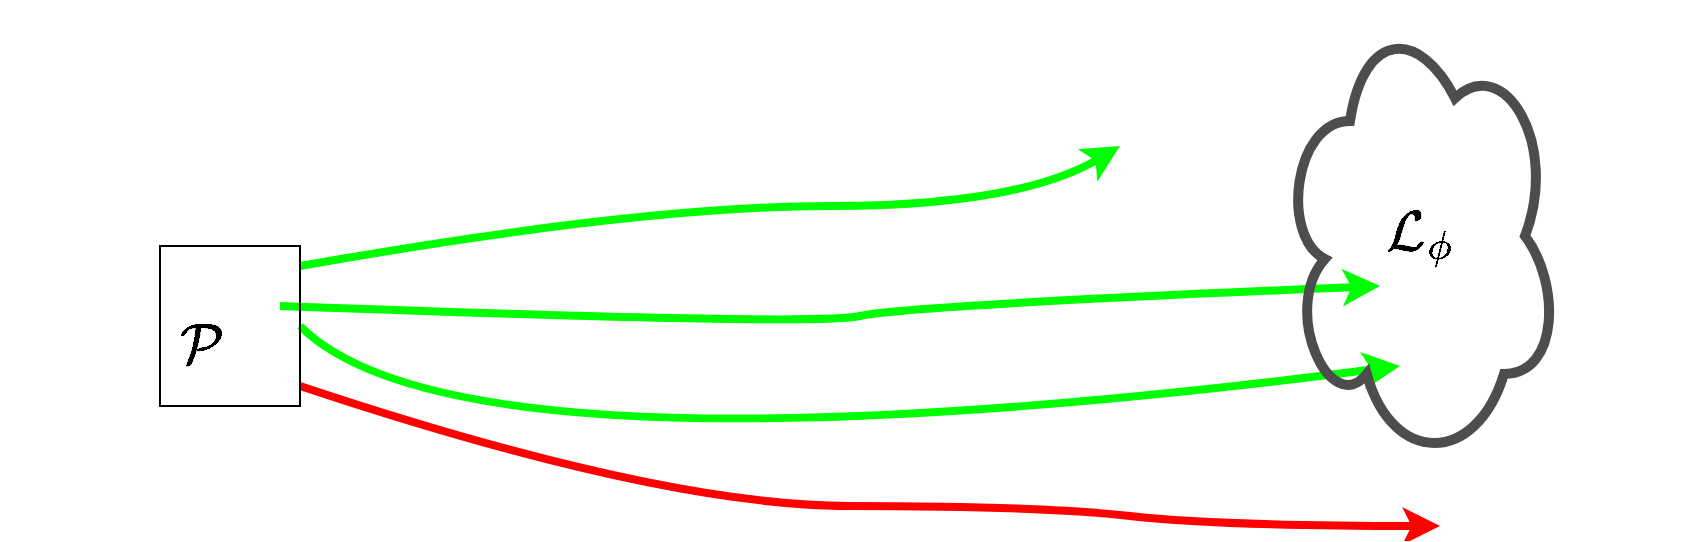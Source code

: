 <mxfile version="15.8.6" type="dropbox"><diagram id="AgYvH0QiqBimhP9EXlRk" name="Page-1"><mxGraphModel dx="1350" dy="793" grid="1" gridSize="10" guides="1" tooltips="1" connect="1" arrows="1" fold="1" page="1" pageScale="1" pageWidth="850" pageHeight="1100" math="1" shadow="0"><root><mxCell id="0"/><mxCell id="1" parent="0"/><mxCell id="PtZ4jTgs6A3w9TH1I5qp-2" value="" style="curved=1;endArrow=classic;html=1;rounded=0;strokeWidth=4;fillColor=#0000FF;strokeColor=#00FF00;" parent="1" edge="1"><mxGeometry width="50" height="50" relative="1" as="geometry"><mxPoint x="140" y="380" as="sourcePoint"/><mxPoint x="690" y="370" as="targetPoint"/><Array as="points"><mxPoint x="410" y="390"/><mxPoint x="450" y="380"/></Array></mxGeometry></mxCell><mxCell id="PtZ4jTgs6A3w9TH1I5qp-3" value="" style="curved=1;endArrow=classic;html=1;rounded=0;strokeWidth=4;fillColor=#00FF00;strokeColor=#00FF00;" parent="1" edge="1"><mxGeometry width="50" height="50" relative="1" as="geometry"><mxPoint x="150" y="360" as="sourcePoint"/><mxPoint x="560" y="300" as="targetPoint"/><Array as="points"><mxPoint x="320" y="330"/><mxPoint x="510" y="330"/></Array></mxGeometry></mxCell><mxCell id="PtZ4jTgs6A3w9TH1I5qp-4" value="" style="curved=1;endArrow=classic;html=1;rounded=0;strokeWidth=4;fillColor=#0000FF;strokeColor=#00FF00;" parent="1" edge="1"><mxGeometry width="50" height="50" relative="1" as="geometry"><mxPoint x="150" y="390" as="sourcePoint"/><mxPoint x="700" y="410" as="targetPoint"/><Array as="points"><mxPoint x="230" y="470"/></Array></mxGeometry></mxCell><mxCell id="PtZ4jTgs6A3w9TH1I5qp-5" value="" style="curved=1;endArrow=classic;html=1;rounded=0;strokeWidth=4;fillColor=#0000FF;strokeColor=#FF0000;" parent="1" edge="1"><mxGeometry width="50" height="50" relative="1" as="geometry"><mxPoint x="150" y="420" as="sourcePoint"/><mxPoint x="720" y="490" as="targetPoint"/><Array as="points"><mxPoint x="330" y="480"/><mxPoint x="520" y="480"/><mxPoint x="610" y="490"/></Array></mxGeometry></mxCell><mxCell id="PtZ4jTgs6A3w9TH1I5qp-6" value="&lt;b&gt;&lt;font style=&quot;font-size: 24px&quot;&gt;$$\mathcal{P}$$&lt;/font&gt;&lt;/b&gt;" style="text;html=1;align=center;verticalAlign=middle;resizable=0;points=[];autosize=1;strokeColor=none;fillColor=none;" parent="1" vertex="1"><mxGeometry y="390" width="200" height="20" as="geometry"/></mxCell><mxCell id="PtZ4jTgs6A3w9TH1I5qp-9" value="&lt;div&gt;&lt;b&gt;$$\mathcal{L}_{\phi}$$&lt;/b&gt;&lt;/div&gt;" style="ellipse;shape=cloud;whiteSpace=wrap;html=1;fontSize=24;fillColor=none;strokeWidth=5;strokeColor=#4D4D4D;" parent="1" vertex="1"><mxGeometry x="640" y="230" width="140" height="230" as="geometry"/></mxCell><mxCell id="PtZ4jTgs6A3w9TH1I5qp-11" value="" style="rounded=0;whiteSpace=wrap;html=1;fontSize=24;strokeWidth=1;fillColor=none;" parent="1" vertex="1"><mxGeometry x="80" y="350" width="70" height="80" as="geometry"/></mxCell></root></mxGraphModel></diagram></mxfile>